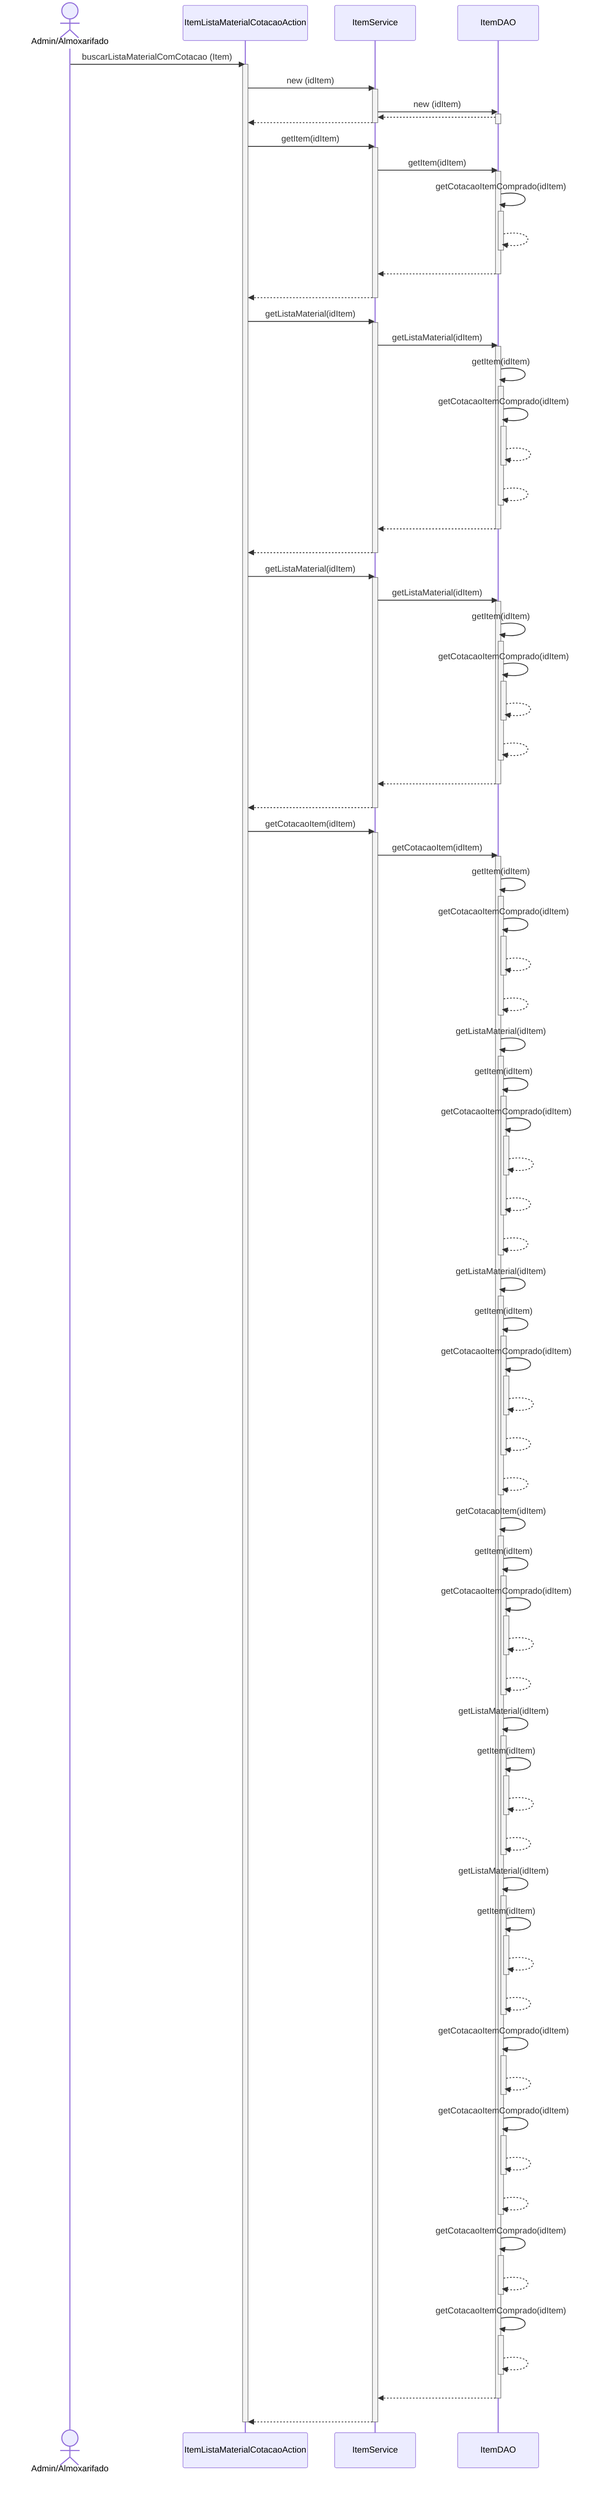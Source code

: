 sequenceDiagram
actor AA as Admin/Almoxarifado
AA ->> ItemListaMaterialCotacaoAction : buscarListaMaterialComCotacao (Item)
activate ItemListaMaterialCotacaoAction
ItemListaMaterialCotacaoAction ->> ItemService : new (idItem)
activate ItemService
ItemService ->> ItemDAO : new (idItem)
activate ItemDAO
ItemDAO -->> ItemService : #32 
deactivate ItemDAO
ItemService -->> ItemListaMaterialCotacaoAction : #32
deactivate ItemService
ItemListaMaterialCotacaoAction ->> ItemService : getItem(idItem)
activate ItemService
ItemService ->> ItemDAO : getItem(idItem)
activate ItemDAO
ItemDAO ->> ItemDAO : getCotacaoItemComprado(idItem)
activate ItemDAO
ItemDAO -->> ItemDAO : #32; 
deactivate ItemDAO
ItemDAO -->> ItemService : #32; 
deactivate ItemDAO
ItemService -->> ItemListaMaterialCotacaoAction : #32; 
deactivate ItemService
ItemListaMaterialCotacaoAction ->> ItemService : getListaMaterial(idItem)
activate ItemService
ItemService ->> ItemDAO : getListaMaterial(idItem)
activate ItemDAO
ItemDAO ->> ItemDAO : getItem(idItem)
activate ItemDAO
ItemDAO ->> ItemDAO : getCotacaoItemComprado(idItem)
activate ItemDAO
ItemDAO -->> ItemDAO : #32; 
deactivate ItemDAO
ItemDAO -->> ItemDAO : #32; 
deactivate ItemDAO
ItemDAO -->> ItemService : #32; 
deactivate ItemDAO
ItemService -->> ItemListaMaterialCotacaoAction : #32; 
deactivate ItemService
ItemListaMaterialCotacaoAction ->> ItemService : getListaMaterial(idItem)
activate ItemService
ItemService ->> ItemDAO : getListaMaterial(idItem)
activate ItemDAO
ItemDAO ->> ItemDAO : getItem(idItem)
activate ItemDAO
ItemDAO ->> ItemDAO : getCotacaoItemComprado(idItem)
activate ItemDAO
ItemDAO -->> ItemDAO : #32; 
deactivate ItemDAO
ItemDAO -->> ItemDAO : #32; 
deactivate ItemDAO
ItemDAO -->> ItemService : #32; 
deactivate ItemDAO
ItemService -->> ItemListaMaterialCotacaoAction : #32; 
deactivate ItemService
ItemListaMaterialCotacaoAction ->> ItemService : getCotacaoItem(idItem)
activate ItemService
ItemService ->> ItemDAO : getCotacaoItem(idItem)
activate ItemDAO
ItemDAO ->> ItemDAO : getItem(idItem)
activate ItemDAO
ItemDAO ->> ItemDAO : getCotacaoItemComprado(idItem)
activate ItemDAO
ItemDAO -->> ItemDAO : #32; 
deactivate ItemDAO
ItemDAO -->> ItemDAO : #32; 
deactivate ItemDAO
ItemDAO ->> ItemDAO : getListaMaterial(idItem)
activate ItemDAO
ItemDAO ->> ItemDAO : getItem(idItem)
activate ItemDAO
ItemDAO ->> ItemDAO : getCotacaoItemComprado(idItem)
activate ItemDAO
ItemDAO -->> ItemDAO : #32; 
deactivate ItemDAO
ItemDAO -->> ItemDAO : #32; 
deactivate ItemDAO
ItemDAO -->> ItemDAO : #32; 
deactivate ItemDAO
ItemDAO ->> ItemDAO : getListaMaterial(idItem)
activate ItemDAO
ItemDAO ->> ItemDAO : getItem(idItem)
activate ItemDAO
ItemDAO ->> ItemDAO : getCotacaoItemComprado(idItem)
activate ItemDAO
ItemDAO -->> ItemDAO : #32; 
deactivate ItemDAO
ItemDAO -->> ItemDAO : #32; 
deactivate ItemDAO
ItemDAO -->> ItemDAO : #32; 
deactivate ItemDAO
ItemDAO ->> ItemDAO : getCotacaoItem(idItem)
activate ItemDAO
ItemDAO ->> ItemDAO : getItem(idItem)
activate ItemDAO
ItemDAO ->> ItemDAO : getCotacaoItemComprado(idItem)
activate ItemDAO
ItemDAO -->> ItemDAO : #32; 
deactivate ItemDAO
ItemDAO -->> ItemDAO : #32; 
deactivate ItemDAO
ItemDAO ->> ItemDAO : getListaMaterial(idItem)
activate ItemDAO
ItemDAO ->> ItemDAO : getItem(idItem)
activate ItemDAO
ItemDAO -->> ItemDAO : #32; 
deactivate ItemDAO
ItemDAO -->> ItemDAO : #32; 
deactivate ItemDAO
ItemDAO ->> ItemDAO : getListaMaterial(idItem)
activate ItemDAO
ItemDAO ->> ItemDAO : getItem(idItem)
activate ItemDAO
ItemDAO -->> ItemDAO : #32; 
deactivate ItemDAO
ItemDAO -->> ItemDAO : #32; 
deactivate ItemDAO
ItemDAO ->> ItemDAO : getCotacaoItemComprado(idItem)
activate ItemDAO
ItemDAO -->> ItemDAO : #32; 
deactivate ItemDAO
ItemDAO ->> ItemDAO : getCotacaoItemComprado(idItem)
activate ItemDAO
ItemDAO -->> ItemDAO : #32; 
deactivate ItemDAO
ItemDAO -->> ItemDAO : #32; 
deactivate ItemDAO
ItemDAO ->> ItemDAO : getCotacaoItemComprado(idItem)
activate ItemDAO
ItemDAO -->> ItemDAO : #32; 
deactivate ItemDAO
ItemDAO ->> ItemDAO : getCotacaoItemComprado(idItem)
activate ItemDAO
ItemDAO -->> ItemDAO : #32; 
deactivate ItemDAO
ItemDAO -->> ItemService : #32; 
deactivate ItemDAO
ItemService -->> ItemListaMaterialCotacaoAction : #32; 
deactivate ItemService
deactivate ItemListaMaterialCotacaoAction